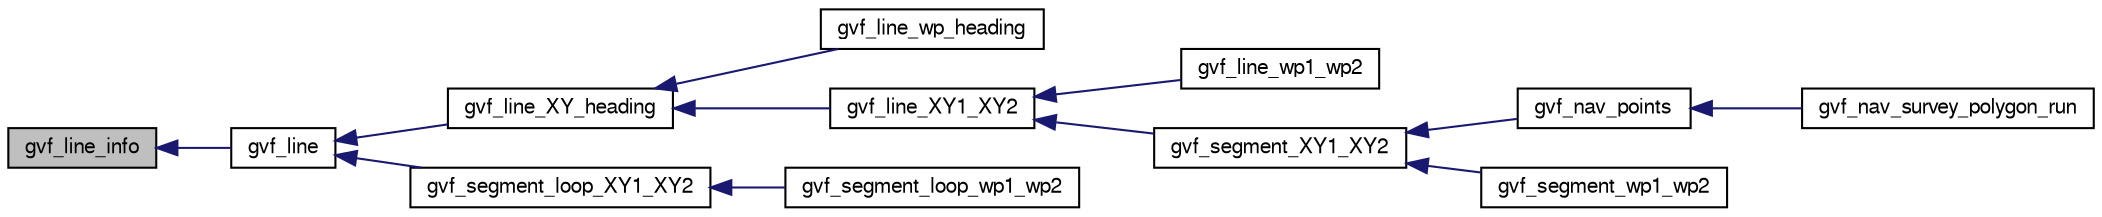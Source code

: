 digraph "gvf_line_info"
{
  edge [fontname="FreeSans",fontsize="10",labelfontname="FreeSans",labelfontsize="10"];
  node [fontname="FreeSans",fontsize="10",shape=record];
  rankdir="LR";
  Node1 [label="gvf_line_info",height=0.2,width=0.4,color="black", fillcolor="grey75", style="filled", fontcolor="black"];
  Node1 -> Node2 [dir="back",color="midnightblue",fontsize="10",style="solid",fontname="FreeSans"];
  Node2 [label="gvf_line",height=0.2,width=0.4,color="black", fillcolor="white", style="filled",URL="$gvf_8c.html#aca22fe13ba4f5c352bb27b001010c43f"];
  Node2 -> Node3 [dir="back",color="midnightblue",fontsize="10",style="solid",fontname="FreeSans"];
  Node3 [label="gvf_line_XY_heading",height=0.2,width=0.4,color="black", fillcolor="white", style="filled",URL="$gvf_8h.html#a94baf63a088a68d4ccec888736d975b1"];
  Node3 -> Node4 [dir="back",color="midnightblue",fontsize="10",style="solid",fontname="FreeSans"];
  Node4 [label="gvf_line_wp_heading",height=0.2,width=0.4,color="black", fillcolor="white", style="filled",URL="$gvf_8h.html#ae997f41576a4dc7df7b25ef72620c5f9"];
  Node3 -> Node5 [dir="back",color="midnightblue",fontsize="10",style="solid",fontname="FreeSans"];
  Node5 [label="gvf_line_XY1_XY2",height=0.2,width=0.4,color="black", fillcolor="white", style="filled",URL="$gvf_8h.html#aeec3e8235d19a0ec8c55968bff872f7b"];
  Node5 -> Node6 [dir="back",color="midnightblue",fontsize="10",style="solid",fontname="FreeSans"];
  Node6 [label="gvf_line_wp1_wp2",height=0.2,width=0.4,color="black", fillcolor="white", style="filled",URL="$gvf_8h.html#a57ae54c9819f221e5777814fba2a7752"];
  Node5 -> Node7 [dir="back",color="midnightblue",fontsize="10",style="solid",fontname="FreeSans"];
  Node7 [label="gvf_segment_XY1_XY2",height=0.2,width=0.4,color="black", fillcolor="white", style="filled",URL="$gvf_8h.html#a1d3d6f723a14fdd4a934b5d3483fb451"];
  Node7 -> Node8 [dir="back",color="midnightblue",fontsize="10",style="solid",fontname="FreeSans"];
  Node8 [label="gvf_nav_points",height=0.2,width=0.4,color="black", fillcolor="white", style="filled",URL="$nav__survey__polygon__gvf_8c.html#aca558f27a3ea04ca30d248c7ade6f800"];
  Node8 -> Node9 [dir="back",color="midnightblue",fontsize="10",style="solid",fontname="FreeSans"];
  Node9 [label="gvf_nav_survey_polygon_run",height=0.2,width=0.4,color="black", fillcolor="white", style="filled",URL="$nav__survey__polygon__gvf_8h.html#aa3432a5ccfee6c60fa8cb0b7b3e4a6e8"];
  Node7 -> Node10 [dir="back",color="midnightblue",fontsize="10",style="solid",fontname="FreeSans"];
  Node10 [label="gvf_segment_wp1_wp2",height=0.2,width=0.4,color="black", fillcolor="white", style="filled",URL="$gvf_8h.html#a65ea456ee52f4a9dca24c2c617114152"];
  Node2 -> Node11 [dir="back",color="midnightblue",fontsize="10",style="solid",fontname="FreeSans"];
  Node11 [label="gvf_segment_loop_XY1_XY2",height=0.2,width=0.4,color="black", fillcolor="white", style="filled",URL="$gvf_8h.html#a2a80f941eb0ac816db8dce5ca5980935"];
  Node11 -> Node12 [dir="back",color="midnightblue",fontsize="10",style="solid",fontname="FreeSans"];
  Node12 [label="gvf_segment_loop_wp1_wp2",height=0.2,width=0.4,color="black", fillcolor="white", style="filled",URL="$gvf_8h.html#ab89de481d1873a1230bebc3f7602650c"];
}
